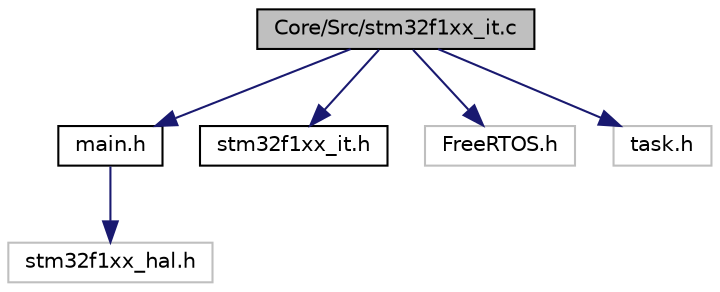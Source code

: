 digraph "Core/Src/stm32f1xx_it.c"
{
  edge [fontname="Helvetica",fontsize="10",labelfontname="Helvetica",labelfontsize="10"];
  node [fontname="Helvetica",fontsize="10",shape=record];
  Node0 [label="Core/Src/stm32f1xx_it.c",height=0.2,width=0.4,color="black", fillcolor="grey75", style="filled", fontcolor="black"];
  Node0 -> Node1 [color="midnightblue",fontsize="10",style="solid"];
  Node1 [label="main.h",height=0.2,width=0.4,color="black", fillcolor="white", style="filled",URL="$main_8h.html",tooltip=": Header for main.c file. This file contains the common defines of the application. "];
  Node1 -> Node2 [color="midnightblue",fontsize="10",style="solid"];
  Node2 [label="stm32f1xx_hal.h",height=0.2,width=0.4,color="grey75", fillcolor="white", style="filled"];
  Node0 -> Node3 [color="midnightblue",fontsize="10",style="solid"];
  Node3 [label="stm32f1xx_it.h",height=0.2,width=0.4,color="black", fillcolor="white", style="filled",URL="$stm32f1xx__it_8h.html",tooltip="This file contains the headers of the interrupt handlers. "];
  Node0 -> Node4 [color="midnightblue",fontsize="10",style="solid"];
  Node4 [label="FreeRTOS.h",height=0.2,width=0.4,color="grey75", fillcolor="white", style="filled"];
  Node0 -> Node5 [color="midnightblue",fontsize="10",style="solid"];
  Node5 [label="task.h",height=0.2,width=0.4,color="grey75", fillcolor="white", style="filled"];
}
